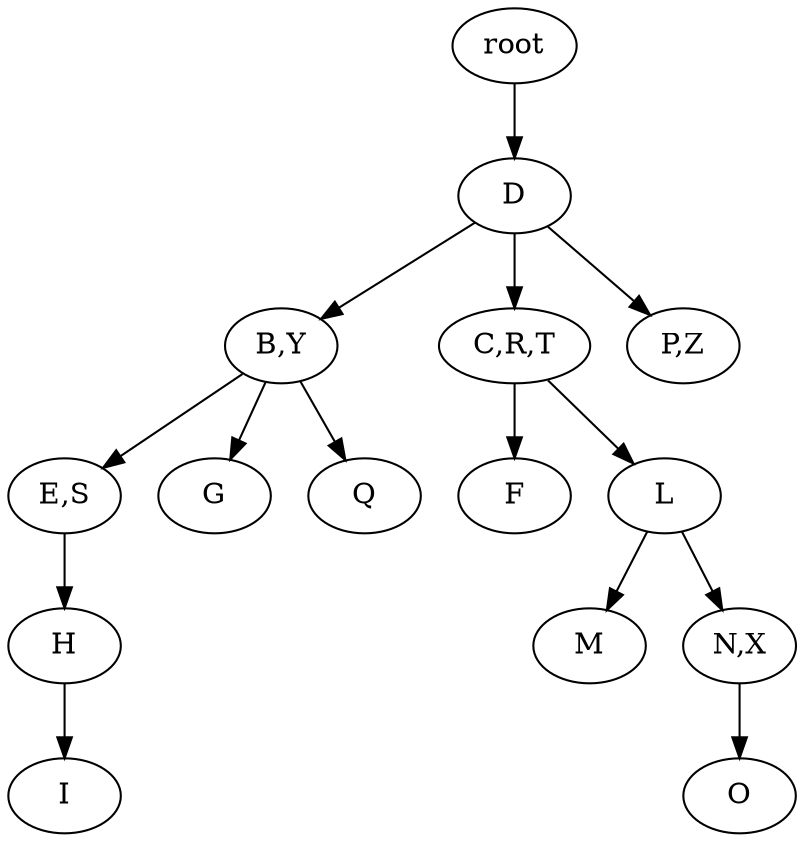 strict digraph G {
	graph [name=G];
	0	 [label=root];
	1	 [label=D];
	0 -> 1;
	2	 [label="B,Y"];
	1 -> 2;
	3	 [label="C,R,T"];
	1 -> 3;
	7	 [label="P,Z"];
	1 -> 7;
	5	 [label="E,S"];
	2 -> 5;
	14	 [label=G];
	2 -> 14;
	15	 [label=Q];
	2 -> 15;
	6	 [label=F];
	3 -> 6;
	10	 [label=L];
	3 -> 10;
	8	 [label=H];
	5 -> 8;
	9	 [label=I];
	8 -> 9;
	11	 [label=M];
	10 -> 11;
	12	 [label="N,X"];
	10 -> 12;
	13	 [label=O];
	12 -> 13;
}
